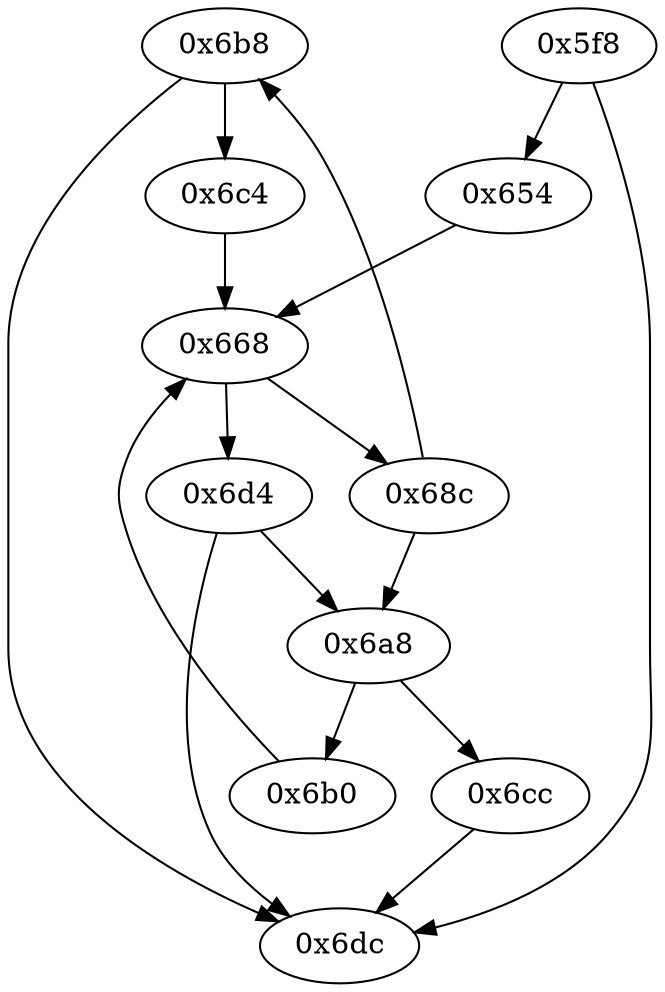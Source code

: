 strict digraph "" {
	"0x6b8"	 [opcode="[u'sub', u'cmp', u'b']"];
	"0x6c4"	 [opcode="[u'add', u'b']"];
	"0x6b8" -> "0x6c4";
	"0x6dc"	 [opcode="[u'mov', u'add', u'pop']"];
	"0x6b8" -> "0x6dc";
	"0x668"	 [opcode="[u'add', u'add', u'asr', u'lsl', u'add', u'mov', u'bl', u'cmp', u'b']"];
	"0x68c"	 [opcode="[u'str', u'add', u'add', u'bl', u'ldr', u'cmp', u'b']"];
	"0x668" -> "0x68c";
	"0x6d4"	 [opcode="[u'cmp', u'b']"];
	"0x668" -> "0x6d4";
	"0x6c4" -> "0x668";
	"0x6b0"	 [opcode="[u'sub', u'b']"];
	"0x6b0" -> "0x668";
	"0x68c" -> "0x6b8";
	"0x6a8"	 [opcode="[u'cmp', u'b']"];
	"0x68c" -> "0x6a8";
	"0x654"	 [opcode="[u'sub', u'mov', u'mov', u'mov', u'mov']"];
	"0x654" -> "0x668";
	"0x6d4" -> "0x6dc";
	"0x6d4" -> "0x6a8";
	"0x6a8" -> "0x6b0";
	"0x6cc"	 [opcode="[u'mov', u'b']"];
	"0x6a8" -> "0x6cc";
	"0x6cc" -> "0x6dc";
	"0x5f8"	 [opcode="[u'mov', u'mov', u'cmp', u'bx', u'push', u'mov', u'ldr', u'add', u'bl', u'mov', u'pop', u'bx', u'and', u'ldr', u'tst', u'orr', u'\
bic', u'add', u'bx', u'push', u'cmp', u'mov', u'b']"];
	"0x5f8" -> "0x6dc";
	"0x5f8" -> "0x654";
}
